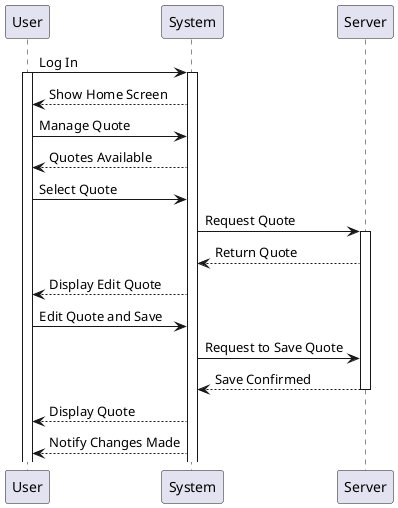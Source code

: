 @startuml
User -> System : Log In
activate User
activate System
System --> User : Show Home Screen
User -> System : Manage Quote
System --> User : Quotes Available
User -> System : Select Quote
System -> Server : Request Quote
activate Server
Server --> System : Return Quote
System --> User : Display Edit Quote
User -> System : Edit Quote and Save
System -> Server : Request to Save Quote
Server --> System : Save Confirmed
deactivate Server
System --> User : Display Quote
System --> User : Notify Changes Made

@enduml